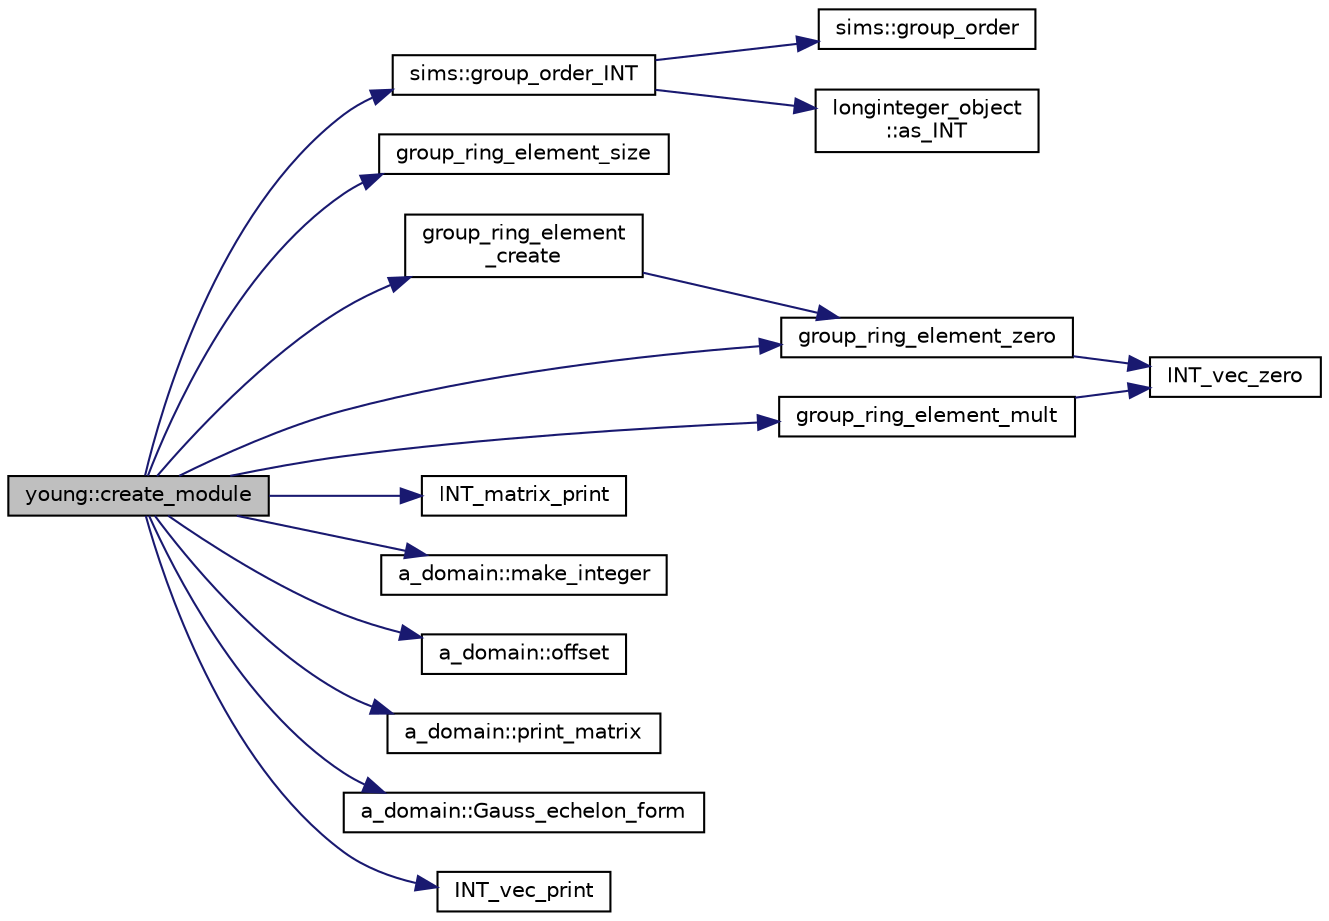 digraph "young::create_module"
{
  edge [fontname="Helvetica",fontsize="10",labelfontname="Helvetica",labelfontsize="10"];
  node [fontname="Helvetica",fontsize="10",shape=record];
  rankdir="LR";
  Node57 [label="young::create_module",height=0.2,width=0.4,color="black", fillcolor="grey75", style="filled", fontcolor="black"];
  Node57 -> Node58 [color="midnightblue",fontsize="10",style="solid",fontname="Helvetica"];
  Node58 [label="sims::group_order_INT",height=0.2,width=0.4,color="black", fillcolor="white", style="filled",URL="$d9/df3/classsims.html#a26f7773de3c1fafc2230349ea3e3bfcb"];
  Node58 -> Node59 [color="midnightblue",fontsize="10",style="solid",fontname="Helvetica"];
  Node59 [label="sims::group_order",height=0.2,width=0.4,color="black", fillcolor="white", style="filled",URL="$d9/df3/classsims.html#aa442445175656570fa35febbe790efad"];
  Node58 -> Node60 [color="midnightblue",fontsize="10",style="solid",fontname="Helvetica"];
  Node60 [label="longinteger_object\l::as_INT",height=0.2,width=0.4,color="black", fillcolor="white", style="filled",URL="$dd/d7e/classlonginteger__object.html#afb992d4679a6741acc63c8bcba27971e"];
  Node57 -> Node61 [color="midnightblue",fontsize="10",style="solid",fontname="Helvetica"];
  Node61 [label="group_ring_element_size",height=0.2,width=0.4,color="black", fillcolor="white", style="filled",URL="$d5/d90/action__global_8_c.html#aa69f0f133e04605fcbcf60c2a20e5621"];
  Node57 -> Node62 [color="midnightblue",fontsize="10",style="solid",fontname="Helvetica"];
  Node62 [label="group_ring_element\l_create",height=0.2,width=0.4,color="black", fillcolor="white", style="filled",URL="$d5/d90/action__global_8_c.html#ada8daaf3a2b856f318124282d698a183"];
  Node62 -> Node63 [color="midnightblue",fontsize="10",style="solid",fontname="Helvetica"];
  Node63 [label="group_ring_element_zero",height=0.2,width=0.4,color="black", fillcolor="white", style="filled",URL="$d5/d90/action__global_8_c.html#a1927d1005f9747c543f4fbd7b3b4d2cf"];
  Node63 -> Node64 [color="midnightblue",fontsize="10",style="solid",fontname="Helvetica"];
  Node64 [label="INT_vec_zero",height=0.2,width=0.4,color="black", fillcolor="white", style="filled",URL="$df/dbf/sajeeb_8_c.html#aa8c9c7977203577026080f546fe4980f"];
  Node57 -> Node63 [color="midnightblue",fontsize="10",style="solid",fontname="Helvetica"];
  Node57 -> Node65 [color="midnightblue",fontsize="10",style="solid",fontname="Helvetica"];
  Node65 [label="group_ring_element_mult",height=0.2,width=0.4,color="black", fillcolor="white", style="filled",URL="$d5/d90/action__global_8_c.html#a0ac80b53427a7aa24a18f9f860819a6d"];
  Node65 -> Node64 [color="midnightblue",fontsize="10",style="solid",fontname="Helvetica"];
  Node57 -> Node66 [color="midnightblue",fontsize="10",style="solid",fontname="Helvetica"];
  Node66 [label="INT_matrix_print",height=0.2,width=0.4,color="black", fillcolor="white", style="filled",URL="$d5/db4/io__and__os_8h.html#afd4180a24bef3a2b584668a4eaf607ff"];
  Node57 -> Node67 [color="midnightblue",fontsize="10",style="solid",fontname="Helvetica"];
  Node67 [label="a_domain::make_integer",height=0.2,width=0.4,color="black", fillcolor="white", style="filled",URL="$db/dd1/classa__domain.html#aa2df348536ab3b2a701a9bf287c2f248"];
  Node57 -> Node68 [color="midnightblue",fontsize="10",style="solid",fontname="Helvetica"];
  Node68 [label="a_domain::offset",height=0.2,width=0.4,color="black", fillcolor="white", style="filled",URL="$db/dd1/classa__domain.html#a62f150e399aec130df913d65a7772ff3"];
  Node57 -> Node69 [color="midnightblue",fontsize="10",style="solid",fontname="Helvetica"];
  Node69 [label="a_domain::print_matrix",height=0.2,width=0.4,color="black", fillcolor="white", style="filled",URL="$db/dd1/classa__domain.html#a5d2acb9c01e71e0e925e954b17861d19"];
  Node57 -> Node70 [color="midnightblue",fontsize="10",style="solid",fontname="Helvetica"];
  Node70 [label="a_domain::Gauss_echelon_form",height=0.2,width=0.4,color="black", fillcolor="white", style="filled",URL="$db/dd1/classa__domain.html#a155391ce053a94e6944573966511adb5"];
  Node57 -> Node71 [color="midnightblue",fontsize="10",style="solid",fontname="Helvetica"];
  Node71 [label="INT_vec_print",height=0.2,width=0.4,color="black", fillcolor="white", style="filled",URL="$df/dbf/sajeeb_8_c.html#a79a5901af0b47dd0d694109543c027fe"];
}
